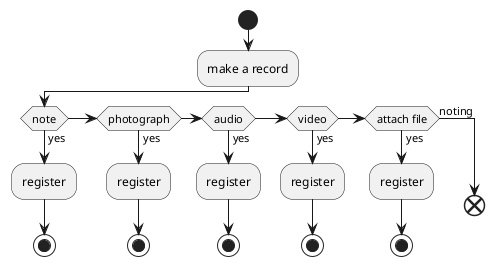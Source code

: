 @startuml meusys
start
:make a record;
if (note) then (yes)
  :register;
  stop
elseif (photograph) then (yes)
  :register;
  stop
elseif (audio) then (yes)
  :register;
  stop
elseif (video) then (yes)
  :register;
  stop
elseif (attach file) then (yes)
  :register;
  stop
else (noting)
  end
endif
@enduml